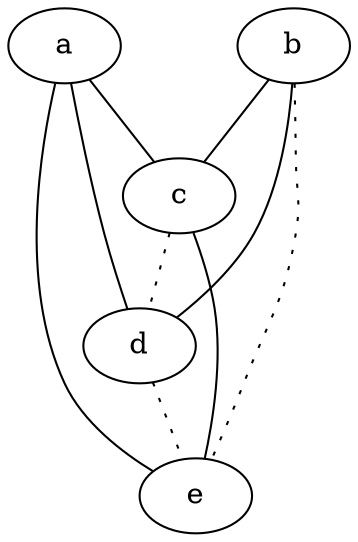 graph {
a -- c;
a -- d;
a -- e;
b -- c;
b -- d;
b -- e [style=dotted];
c -- d [style=dotted];
c -- e;
d -- e [style=dotted];
}
